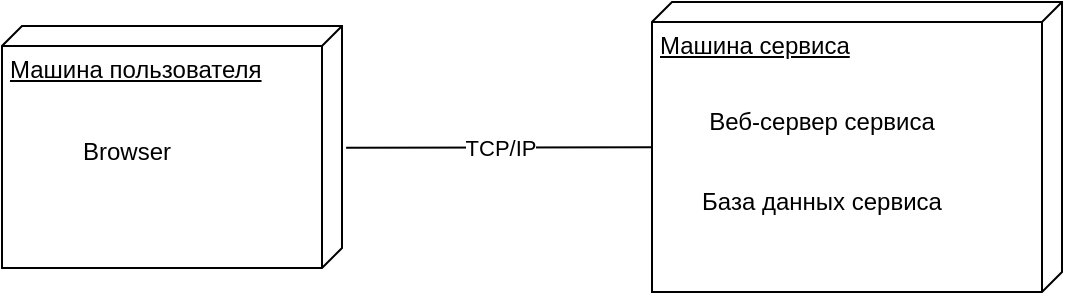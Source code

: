 <mxfile version="17.1.4" type="device"><diagram name="Page-1" id="b5b7bab2-c9e2-2cf4-8b2a-24fd1a2a6d21"><mxGraphModel dx="1228" dy="1136" grid="1" gridSize="10" guides="1" tooltips="1" connect="1" arrows="1" fold="1" page="1" pageScale="1" pageWidth="827" pageHeight="1169" background="none" math="0" shadow="0"><root><mxCell id="0"/><mxCell id="1" parent="0"/><mxCell id="NJmQ1WU-ZfH4VlM48CbO-4" value="Машина сервиса" style="verticalAlign=top;align=left;spacingTop=8;spacingLeft=2;spacingRight=12;shape=cube;size=10;direction=south;fontStyle=4;html=1;" parent="1" vertex="1"><mxGeometry x="475" y="345" width="205" height="145" as="geometry"/></mxCell><mxCell id="NJmQ1WU-ZfH4VlM48CbO-5" value="Машина пользователя" style="verticalAlign=top;align=left;spacingTop=8;spacingLeft=2;spacingRight=12;shape=cube;size=10;direction=south;fontStyle=4;html=1;" parent="1" vertex="1"><mxGeometry x="150" y="357" width="170" height="121" as="geometry"/></mxCell><mxCell id="NJmQ1WU-ZfH4VlM48CbO-7" value="TCP/IP" style="endArrow=none;html=1;rounded=0;exitX=0.503;exitY=-0.012;exitDx=0;exitDy=0;exitPerimeter=0;" parent="1" source="NJmQ1WU-ZfH4VlM48CbO-5" target="NJmQ1WU-ZfH4VlM48CbO-4" edge="1"><mxGeometry width="50" height="50" relative="1" as="geometry"><mxPoint x="438" y="469" as="sourcePoint"/><mxPoint x="430" y="450" as="targetPoint"/></mxGeometry></mxCell><mxCell id="fszxZB_wdc-IKnFKq-Il-3" value="Веб-сервер сервиса" style="rounded=0;whiteSpace=wrap;html=1;strokeColor=none;" vertex="1" parent="1"><mxGeometry x="490" y="390" width="140" height="30" as="geometry"/></mxCell><mxCell id="fszxZB_wdc-IKnFKq-Il-4" value="База данных сервиса" style="rounded=0;whiteSpace=wrap;html=1;strokeColor=none;" vertex="1" parent="1"><mxGeometry x="490" y="430" width="140" height="30" as="geometry"/></mxCell><mxCell id="fszxZB_wdc-IKnFKq-Il-5" value="Browser" style="rounded=0;whiteSpace=wrap;html=1;strokeColor=none;" vertex="1" parent="1"><mxGeometry x="170" y="410" width="85" height="20" as="geometry"/></mxCell></root></mxGraphModel></diagram></mxfile>